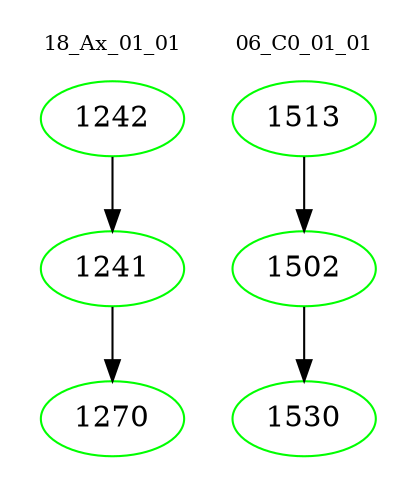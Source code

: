 digraph{
subgraph cluster_0 {
color = white
label = "18_Ax_01_01";
fontsize=10;
T0_1242 [label="1242", color="green"]
T0_1242 -> T0_1241 [color="black"]
T0_1241 [label="1241", color="green"]
T0_1241 -> T0_1270 [color="black"]
T0_1270 [label="1270", color="green"]
}
subgraph cluster_1 {
color = white
label = "06_C0_01_01";
fontsize=10;
T1_1513 [label="1513", color="green"]
T1_1513 -> T1_1502 [color="black"]
T1_1502 [label="1502", color="green"]
T1_1502 -> T1_1530 [color="black"]
T1_1530 [label="1530", color="green"]
}
}
